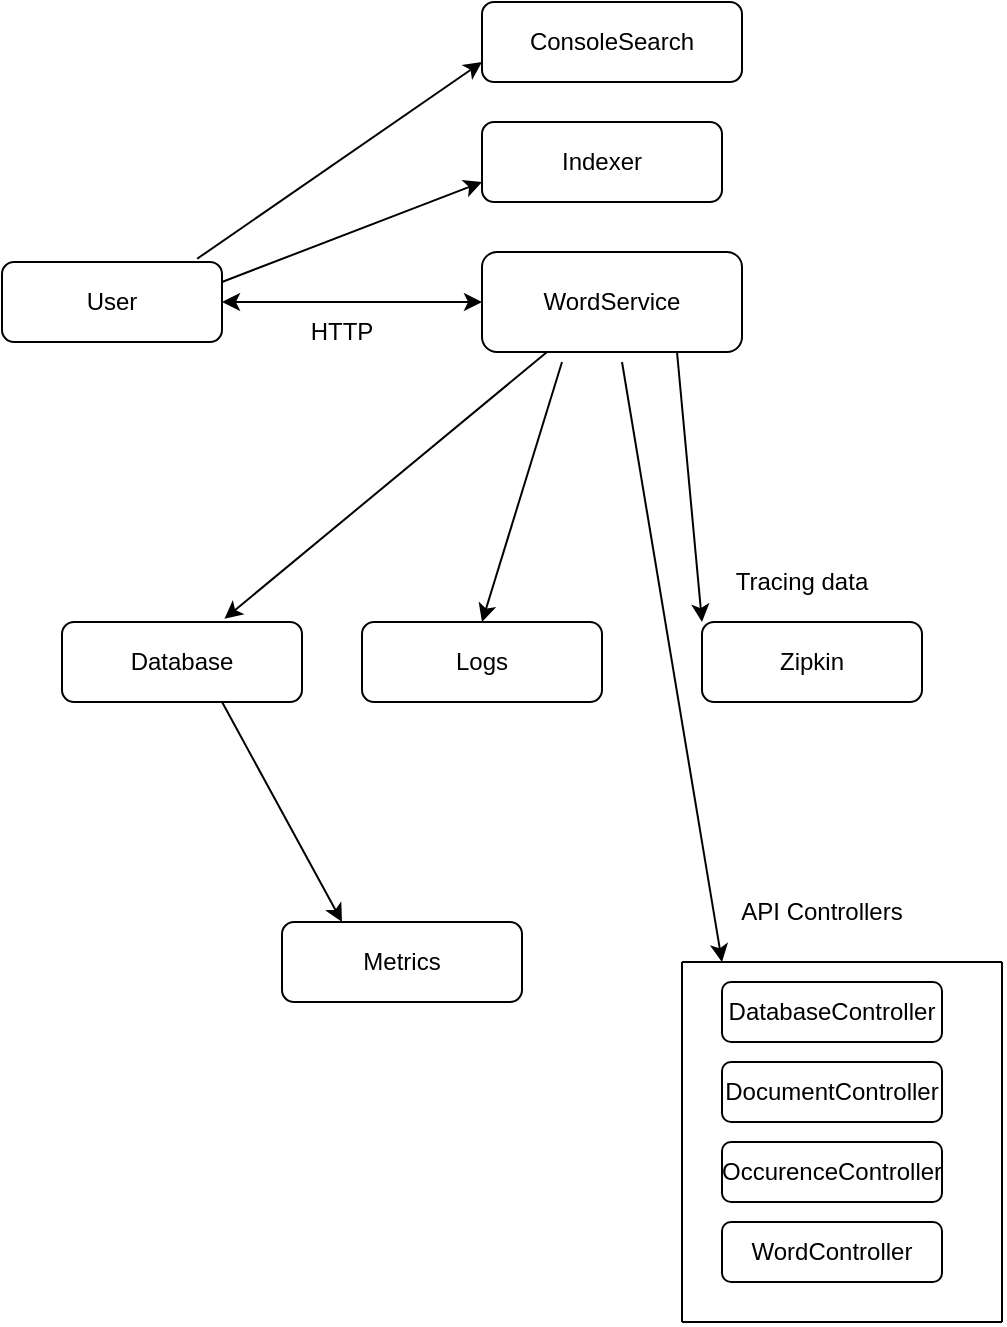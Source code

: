 <mxfile version="24.7.17">
  <diagram name="Side-1" id="QeFeoBRJKcRoihSQgV9_">
    <mxGraphModel dx="666" dy="1706" grid="1" gridSize="10" guides="1" tooltips="1" connect="1" arrows="1" fold="1" page="1" pageScale="1" pageWidth="827" pageHeight="1169" math="0" shadow="0">
      <root>
        <mxCell id="0" />
        <mxCell id="1" parent="0" />
        <mxCell id="G1x29QLc5-iGXMgj-8TD-32" value="Tracing data" style="text;strokeColor=none;align=center;fillColor=none;html=1;verticalAlign=middle;whiteSpace=wrap;rounded=0;" vertex="1" parent="1">
          <mxGeometry x="440" y="555" width="100" height="30" as="geometry" />
        </mxCell>
        <mxCell id="G1x29QLc5-iGXMgj-8TD-35" value="User" style="rounded=1;whiteSpace=wrap;html=1;" vertex="1" parent="1">
          <mxGeometry x="90" y="410" width="110" height="40" as="geometry" />
        </mxCell>
        <mxCell id="G1x29QLc5-iGXMgj-8TD-36" value="WordService" style="rounded=1;whiteSpace=wrap;html=1;" vertex="1" parent="1">
          <mxGeometry x="330" y="405" width="130" height="50" as="geometry" />
        </mxCell>
        <mxCell id="G1x29QLc5-iGXMgj-8TD-37" value="" style="endArrow=classic;startArrow=classic;html=1;rounded=0;entryX=0;entryY=0.5;entryDx=0;entryDy=0;exitX=1;exitY=0.5;exitDx=0;exitDy=0;" edge="1" parent="1" source="G1x29QLc5-iGXMgj-8TD-35" target="G1x29QLc5-iGXMgj-8TD-36">
          <mxGeometry width="50" height="50" relative="1" as="geometry">
            <mxPoint x="320" y="1190" as="sourcePoint" />
            <mxPoint x="370" y="1140" as="targetPoint" />
          </mxGeometry>
        </mxCell>
        <mxCell id="G1x29QLc5-iGXMgj-8TD-38" value="HTTP" style="text;strokeColor=none;align=center;fillColor=none;html=1;verticalAlign=middle;whiteSpace=wrap;rounded=0;" vertex="1" parent="1">
          <mxGeometry x="210" y="430" width="100" height="30" as="geometry" />
        </mxCell>
        <mxCell id="G1x29QLc5-iGXMgj-8TD-39" value="Database" style="rounded=1;whiteSpace=wrap;html=1;" vertex="1" parent="1">
          <mxGeometry x="120" y="590" width="120" height="40" as="geometry" />
        </mxCell>
        <mxCell id="G1x29QLc5-iGXMgj-8TD-40" value="Logs" style="rounded=1;whiteSpace=wrap;html=1;" vertex="1" parent="1">
          <mxGeometry x="270" y="590" width="120" height="40" as="geometry" />
        </mxCell>
        <mxCell id="G1x29QLc5-iGXMgj-8TD-41" value="Zipkin" style="rounded=1;whiteSpace=wrap;html=1;" vertex="1" parent="1">
          <mxGeometry x="440" y="590" width="110" height="40" as="geometry" />
        </mxCell>
        <mxCell id="G1x29QLc5-iGXMgj-8TD-42" value="API Controllers" style="text;strokeColor=none;align=center;fillColor=none;html=1;verticalAlign=middle;whiteSpace=wrap;rounded=0;" vertex="1" parent="1">
          <mxGeometry x="450" y="720" width="100" height="30" as="geometry" />
        </mxCell>
        <mxCell id="G1x29QLc5-iGXMgj-8TD-43" value="" style="endArrow=classic;html=1;rounded=0;entryX=0.677;entryY=-0.04;entryDx=0;entryDy=0;entryPerimeter=0;exitX=0.25;exitY=1;exitDx=0;exitDy=0;" edge="1" parent="1" source="G1x29QLc5-iGXMgj-8TD-36" target="G1x29QLc5-iGXMgj-8TD-39">
          <mxGeometry width="50" height="50" relative="1" as="geometry">
            <mxPoint x="320" y="1190" as="sourcePoint" />
            <mxPoint x="370" y="1140" as="targetPoint" />
          </mxGeometry>
        </mxCell>
        <mxCell id="G1x29QLc5-iGXMgj-8TD-44" value="" style="endArrow=classic;html=1;rounded=0;entryX=0.5;entryY=0;entryDx=0;entryDy=0;" edge="1" parent="1" target="G1x29QLc5-iGXMgj-8TD-40">
          <mxGeometry width="50" height="50" relative="1" as="geometry">
            <mxPoint x="370" y="460" as="sourcePoint" />
            <mxPoint x="370" y="1140" as="targetPoint" />
          </mxGeometry>
        </mxCell>
        <mxCell id="G1x29QLc5-iGXMgj-8TD-45" value="" style="endArrow=classic;html=1;rounded=0;entryX=0;entryY=0;entryDx=0;entryDy=0;exitX=0.75;exitY=1;exitDx=0;exitDy=0;" edge="1" parent="1" source="G1x29QLc5-iGXMgj-8TD-36" target="G1x29QLc5-iGXMgj-8TD-41">
          <mxGeometry width="50" height="50" relative="1" as="geometry">
            <mxPoint x="320" y="1190" as="sourcePoint" />
            <mxPoint x="370" y="1140" as="targetPoint" />
          </mxGeometry>
        </mxCell>
        <mxCell id="G1x29QLc5-iGXMgj-8TD-46" value="Metrics" style="rounded=1;whiteSpace=wrap;html=1;" vertex="1" parent="1">
          <mxGeometry x="230" y="740" width="120" height="40" as="geometry" />
        </mxCell>
        <mxCell id="G1x29QLc5-iGXMgj-8TD-47" value="" style="endArrow=classic;html=1;rounded=0;entryX=0.25;entryY=0;entryDx=0;entryDy=0;exitX=0.667;exitY=1;exitDx=0;exitDy=0;exitPerimeter=0;" edge="1" parent="1" source="G1x29QLc5-iGXMgj-8TD-39" target="G1x29QLc5-iGXMgj-8TD-46">
          <mxGeometry width="50" height="50" relative="1" as="geometry">
            <mxPoint x="320" y="1190" as="sourcePoint" />
            <mxPoint x="370" y="1140" as="targetPoint" />
          </mxGeometry>
        </mxCell>
        <mxCell id="G1x29QLc5-iGXMgj-8TD-48" value="DatabaseController" style="rounded=1;whiteSpace=wrap;html=1;" vertex="1" parent="1">
          <mxGeometry x="450" y="770" width="110" height="30" as="geometry" />
        </mxCell>
        <mxCell id="G1x29QLc5-iGXMgj-8TD-49" value="DocumentController" style="rounded=1;whiteSpace=wrap;html=1;" vertex="1" parent="1">
          <mxGeometry x="450" y="810" width="110" height="30" as="geometry" />
        </mxCell>
        <mxCell id="G1x29QLc5-iGXMgj-8TD-50" value="OccurenceController" style="rounded=1;whiteSpace=wrap;html=1;" vertex="1" parent="1">
          <mxGeometry x="450" y="850" width="110" height="30" as="geometry" />
        </mxCell>
        <mxCell id="G1x29QLc5-iGXMgj-8TD-51" value="WordController" style="rounded=1;whiteSpace=wrap;html=1;" vertex="1" parent="1">
          <mxGeometry x="450" y="890" width="110" height="30" as="geometry" />
        </mxCell>
        <mxCell id="G1x29QLc5-iGXMgj-8TD-54" value="" style="endArrow=none;html=1;rounded=0;" edge="1" parent="1">
          <mxGeometry width="50" height="50" relative="1" as="geometry">
            <mxPoint x="430" y="940" as="sourcePoint" />
            <mxPoint x="430" y="760" as="targetPoint" />
          </mxGeometry>
        </mxCell>
        <mxCell id="G1x29QLc5-iGXMgj-8TD-55" value="" style="endArrow=none;html=1;rounded=0;" edge="1" parent="1">
          <mxGeometry width="50" height="50" relative="1" as="geometry">
            <mxPoint x="590" y="940" as="sourcePoint" />
            <mxPoint x="590" y="760" as="targetPoint" />
          </mxGeometry>
        </mxCell>
        <mxCell id="G1x29QLc5-iGXMgj-8TD-56" value="" style="endArrow=none;html=1;rounded=0;" edge="1" parent="1">
          <mxGeometry width="50" height="50" relative="1" as="geometry">
            <mxPoint x="430" y="760" as="sourcePoint" />
            <mxPoint x="590" y="760" as="targetPoint" />
          </mxGeometry>
        </mxCell>
        <mxCell id="G1x29QLc5-iGXMgj-8TD-57" value="" style="endArrow=none;html=1;rounded=0;" edge="1" parent="1">
          <mxGeometry width="50" height="50" relative="1" as="geometry">
            <mxPoint x="430" y="940" as="sourcePoint" />
            <mxPoint x="590" y="940" as="targetPoint" />
          </mxGeometry>
        </mxCell>
        <mxCell id="G1x29QLc5-iGXMgj-8TD-58" value="" style="endArrow=classic;html=1;rounded=0;" edge="1" parent="1">
          <mxGeometry width="50" height="50" relative="1" as="geometry">
            <mxPoint x="400" y="460" as="sourcePoint" />
            <mxPoint x="450" y="760" as="targetPoint" />
          </mxGeometry>
        </mxCell>
        <mxCell id="G1x29QLc5-iGXMgj-8TD-61" value="Indexer" style="rounded=1;whiteSpace=wrap;html=1;" vertex="1" parent="1">
          <mxGeometry x="330" y="340" width="120" height="40" as="geometry" />
        </mxCell>
        <mxCell id="G1x29QLc5-iGXMgj-8TD-62" value="" style="endArrow=classic;html=1;rounded=0;entryX=0;entryY=0.75;entryDx=0;entryDy=0;exitX=1;exitY=0.25;exitDx=0;exitDy=0;" edge="1" parent="1" source="G1x29QLc5-iGXMgj-8TD-35" target="G1x29QLc5-iGXMgj-8TD-61">
          <mxGeometry width="50" height="50" relative="1" as="geometry">
            <mxPoint x="320" y="1130" as="sourcePoint" />
            <mxPoint x="370" y="1080" as="targetPoint" />
          </mxGeometry>
        </mxCell>
        <mxCell id="G1x29QLc5-iGXMgj-8TD-63" value="ConsoleSearch" style="rounded=1;whiteSpace=wrap;html=1;" vertex="1" parent="1">
          <mxGeometry x="330" y="280" width="130" height="40" as="geometry" />
        </mxCell>
        <mxCell id="G1x29QLc5-iGXMgj-8TD-64" value="" style="endArrow=classic;html=1;rounded=0;entryX=0;entryY=0.75;entryDx=0;entryDy=0;exitX=0.887;exitY=-0.04;exitDx=0;exitDy=0;exitPerimeter=0;" edge="1" parent="1" source="G1x29QLc5-iGXMgj-8TD-35" target="G1x29QLc5-iGXMgj-8TD-63">
          <mxGeometry width="50" height="50" relative="1" as="geometry">
            <mxPoint x="320" y="1130" as="sourcePoint" />
            <mxPoint x="370" y="1080" as="targetPoint" />
          </mxGeometry>
        </mxCell>
      </root>
    </mxGraphModel>
  </diagram>
</mxfile>
